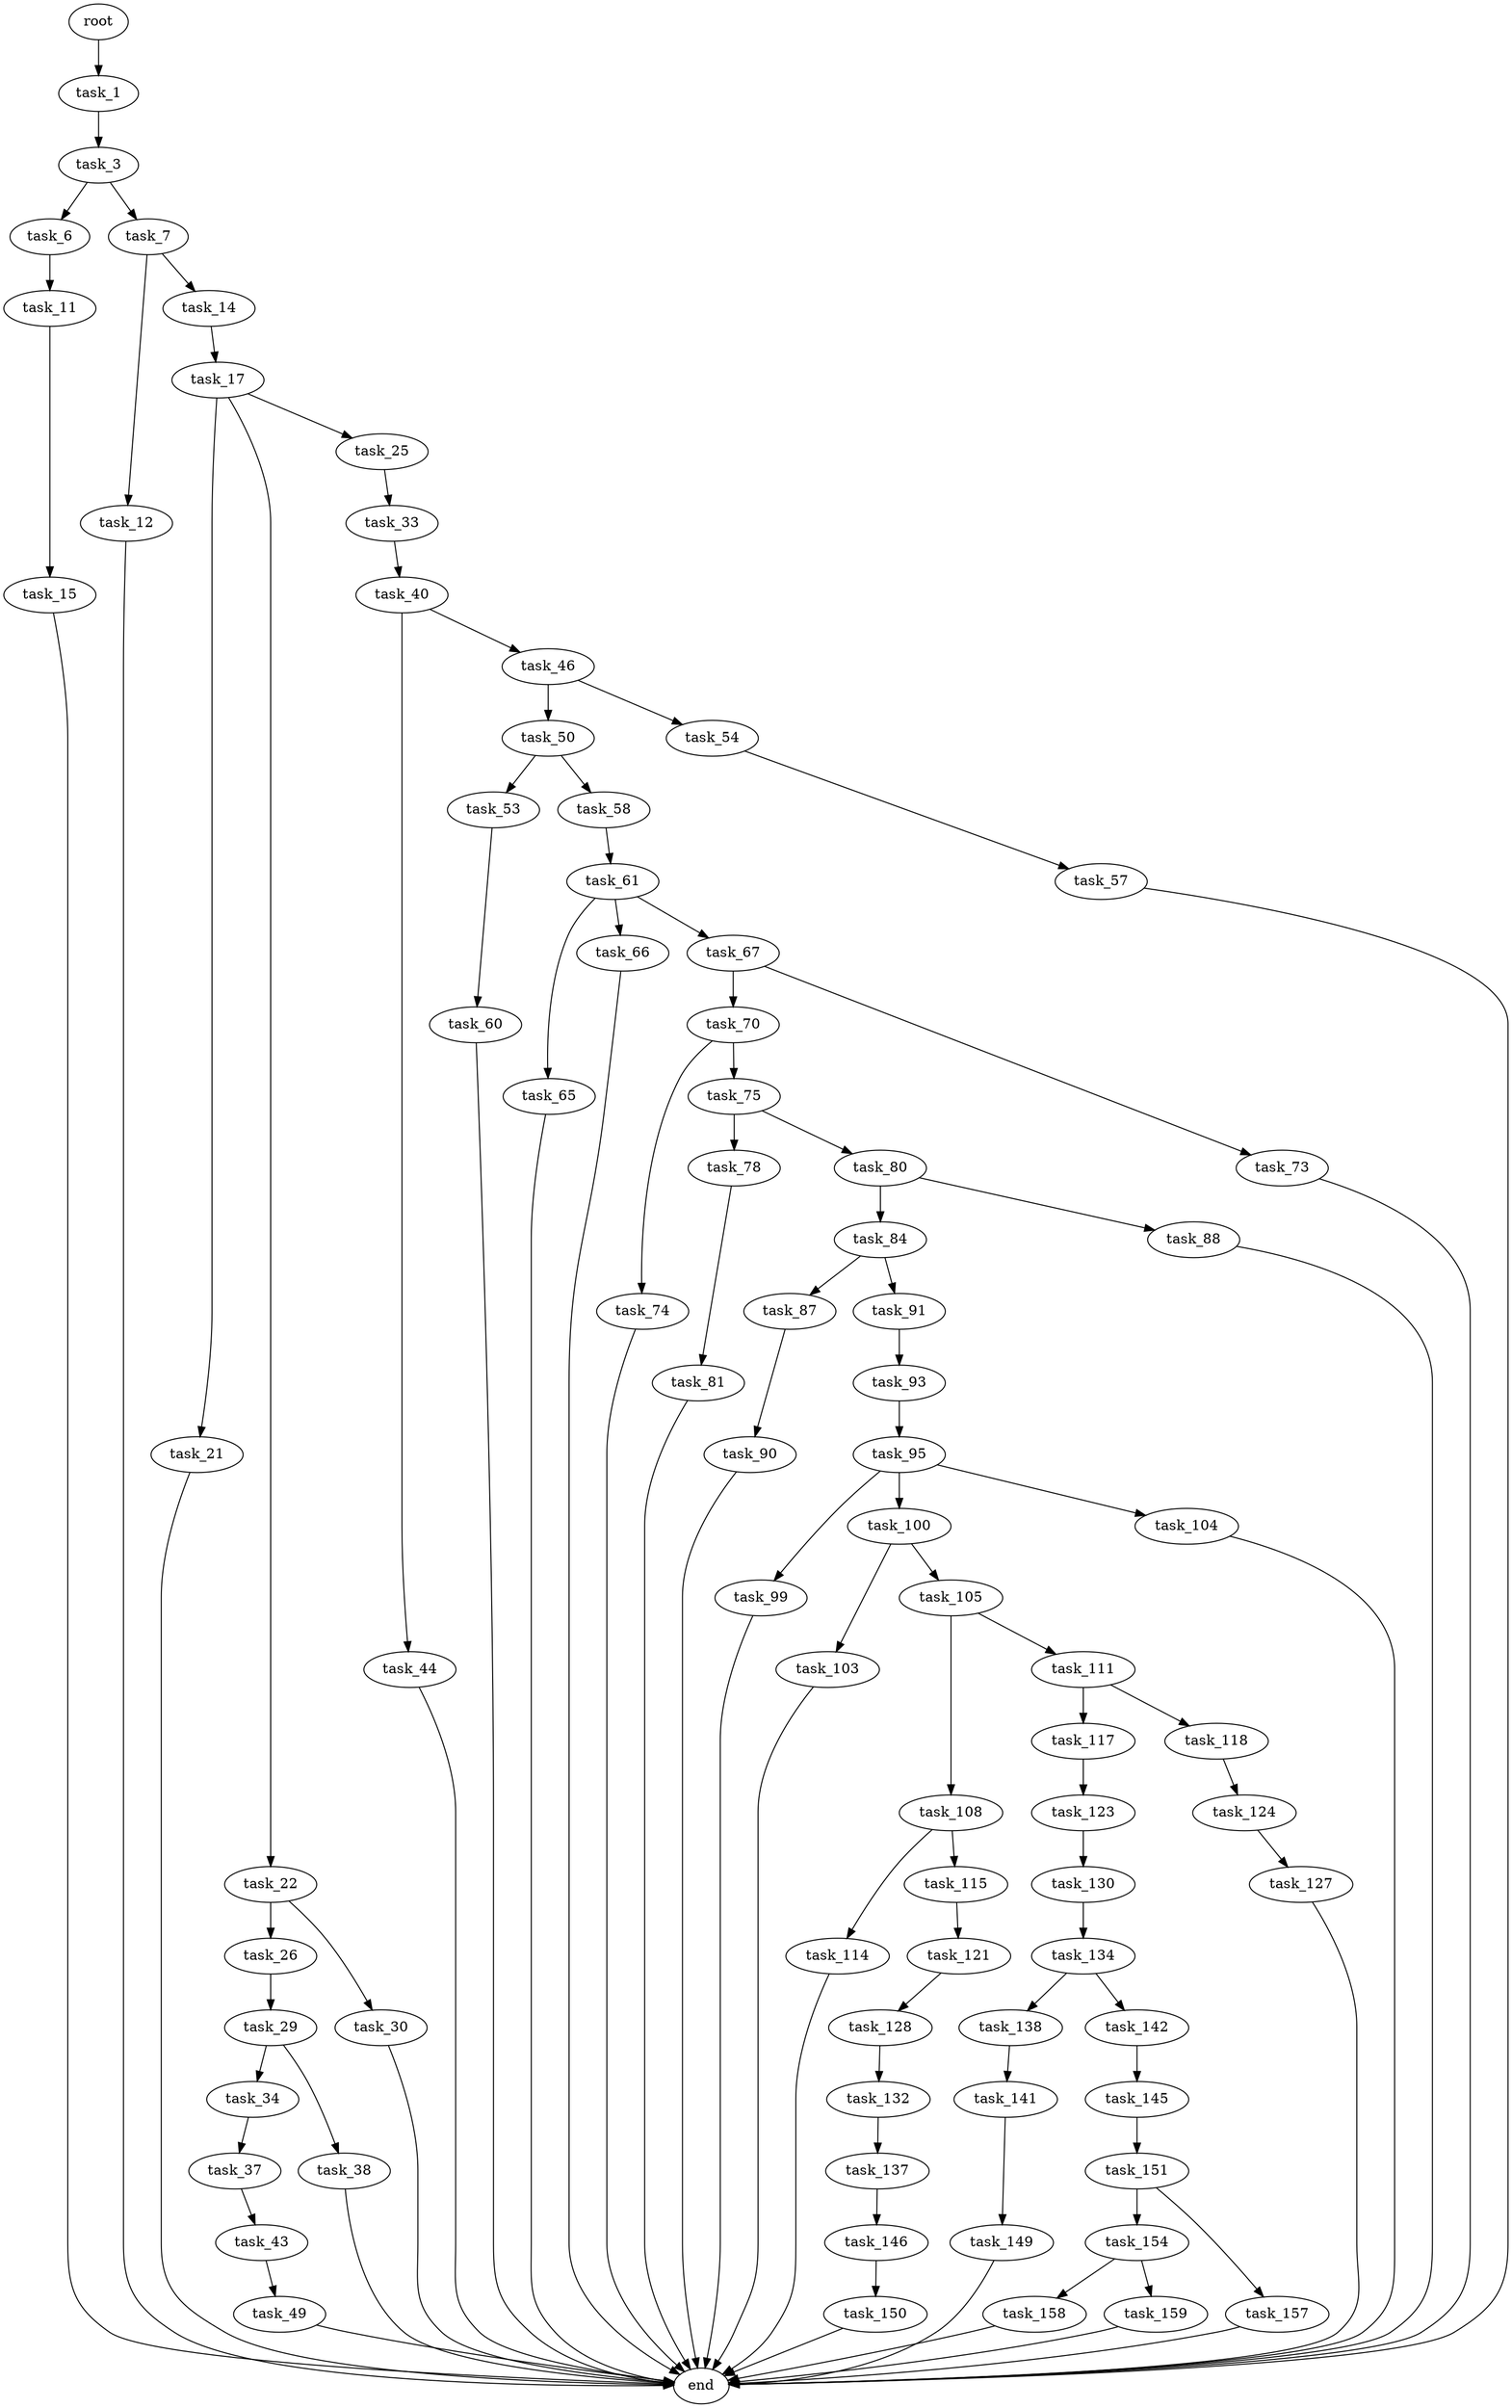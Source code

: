 digraph G {
  root [size="0.000000"];
  task_1 [size="464518836905.000000"];
  task_3 [size="1536916669.000000"];
  task_6 [size="381202392534.000000"];
  task_7 [size="10996143546.000000"];
  task_11 [size="134217728000.000000"];
  task_12 [size="8470714788.000000"];
  task_14 [size="17741694245.000000"];
  task_15 [size="628000422172.000000"];
  end [size="0.000000"];
  task_17 [size="134217728000.000000"];
  task_21 [size="16424842324.000000"];
  task_22 [size="4400612214.000000"];
  task_25 [size="263441145057.000000"];
  task_26 [size="68719476736.000000"];
  task_30 [size="16208397128.000000"];
  task_33 [size="836139504668.000000"];
  task_29 [size="368293445632.000000"];
  task_34 [size="68719476736.000000"];
  task_38 [size="451700570152.000000"];
  task_40 [size="782757789696.000000"];
  task_37 [size="1073741824000.000000"];
  task_43 [size="4257691044.000000"];
  task_44 [size="8589934592.000000"];
  task_46 [size="692690369676.000000"];
  task_49 [size="134217728000.000000"];
  task_50 [size="15164675665.000000"];
  task_54 [size="20933309618.000000"];
  task_53 [size="885743163284.000000"];
  task_58 [size="231928233984.000000"];
  task_60 [size="82462608924.000000"];
  task_57 [size="189969771045.000000"];
  task_61 [size="368293445632.000000"];
  task_65 [size="66386432994.000000"];
  task_66 [size="3036489093.000000"];
  task_67 [size="99362611490.000000"];
  task_70 [size="5287675644.000000"];
  task_73 [size="73427955240.000000"];
  task_74 [size="56199787158.000000"];
  task_75 [size="14529860074.000000"];
  task_78 [size="227504662681.000000"];
  task_80 [size="1073741824000.000000"];
  task_81 [size="231928233984.000000"];
  task_84 [size="68719476736.000000"];
  task_88 [size="27343465675.000000"];
  task_87 [size="231928233984.000000"];
  task_91 [size="231928233984.000000"];
  task_90 [size="28991029248.000000"];
  task_93 [size="4827532326.000000"];
  task_95 [size="1073741824000.000000"];
  task_99 [size="145507386048.000000"];
  task_100 [size="1073741824000.000000"];
  task_104 [size="2855300740.000000"];
  task_103 [size="33454201644.000000"];
  task_105 [size="30986250551.000000"];
  task_108 [size="152645986974.000000"];
  task_111 [size="1077947738353.000000"];
  task_114 [size="28991029248.000000"];
  task_115 [size="68719476736.000000"];
  task_117 [size="424312060050.000000"];
  task_118 [size="134217728000.000000"];
  task_121 [size="1785688798.000000"];
  task_123 [size="549755813888.000000"];
  task_124 [size="134217728000.000000"];
  task_128 [size="32831366738.000000"];
  task_130 [size="134217728000.000000"];
  task_127 [size="6569128277.000000"];
  task_132 [size="1073741824000.000000"];
  task_134 [size="99532770089.000000"];
  task_137 [size="68719476736.000000"];
  task_138 [size="3989623547.000000"];
  task_142 [size="624724781675.000000"];
  task_146 [size="8589934592.000000"];
  task_141 [size="368293445632.000000"];
  task_149 [size="368293445632.000000"];
  task_145 [size="12151765439.000000"];
  task_151 [size="549755813888.000000"];
  task_150 [size="8229710013.000000"];
  task_154 [size="1011683133651.000000"];
  task_157 [size="183103124308.000000"];
  task_158 [size="1073741824000.000000"];
  task_159 [size="134217728000.000000"];

  root -> task_1 [size="1.000000"];
  task_1 -> task_3 [size="301989888.000000"];
  task_3 -> task_6 [size="134217728.000000"];
  task_3 -> task_7 [size="134217728.000000"];
  task_6 -> task_11 [size="411041792.000000"];
  task_7 -> task_12 [size="679477248.000000"];
  task_7 -> task_14 [size="679477248.000000"];
  task_11 -> task_15 [size="209715200.000000"];
  task_12 -> end [size="1.000000"];
  task_14 -> task_17 [size="33554432.000000"];
  task_15 -> end [size="1.000000"];
  task_17 -> task_21 [size="209715200.000000"];
  task_17 -> task_22 [size="209715200.000000"];
  task_17 -> task_25 [size="209715200.000000"];
  task_21 -> end [size="1.000000"];
  task_22 -> task_26 [size="209715200.000000"];
  task_22 -> task_30 [size="209715200.000000"];
  task_25 -> task_33 [size="209715200.000000"];
  task_26 -> task_29 [size="134217728.000000"];
  task_30 -> end [size="1.000000"];
  task_33 -> task_40 [size="536870912.000000"];
  task_29 -> task_34 [size="411041792.000000"];
  task_29 -> task_38 [size="411041792.000000"];
  task_34 -> task_37 [size="134217728.000000"];
  task_38 -> end [size="1.000000"];
  task_40 -> task_44 [size="679477248.000000"];
  task_40 -> task_46 [size="679477248.000000"];
  task_37 -> task_43 [size="838860800.000000"];
  task_43 -> task_49 [size="134217728.000000"];
  task_44 -> end [size="1.000000"];
  task_46 -> task_50 [size="679477248.000000"];
  task_46 -> task_54 [size="679477248.000000"];
  task_49 -> end [size="1.000000"];
  task_50 -> task_53 [size="301989888.000000"];
  task_50 -> task_58 [size="301989888.000000"];
  task_54 -> task_57 [size="411041792.000000"];
  task_53 -> task_60 [size="838860800.000000"];
  task_58 -> task_61 [size="301989888.000000"];
  task_60 -> end [size="1.000000"];
  task_57 -> end [size="1.000000"];
  task_61 -> task_65 [size="411041792.000000"];
  task_61 -> task_66 [size="411041792.000000"];
  task_61 -> task_67 [size="411041792.000000"];
  task_65 -> end [size="1.000000"];
  task_66 -> end [size="1.000000"];
  task_67 -> task_70 [size="301989888.000000"];
  task_67 -> task_73 [size="301989888.000000"];
  task_70 -> task_74 [size="411041792.000000"];
  task_70 -> task_75 [size="411041792.000000"];
  task_73 -> end [size="1.000000"];
  task_74 -> end [size="1.000000"];
  task_75 -> task_78 [size="679477248.000000"];
  task_75 -> task_80 [size="679477248.000000"];
  task_78 -> task_81 [size="301989888.000000"];
  task_80 -> task_84 [size="838860800.000000"];
  task_80 -> task_88 [size="838860800.000000"];
  task_81 -> end [size="1.000000"];
  task_84 -> task_87 [size="134217728.000000"];
  task_84 -> task_91 [size="134217728.000000"];
  task_88 -> end [size="1.000000"];
  task_87 -> task_90 [size="301989888.000000"];
  task_91 -> task_93 [size="301989888.000000"];
  task_90 -> end [size="1.000000"];
  task_93 -> task_95 [size="134217728.000000"];
  task_95 -> task_99 [size="838860800.000000"];
  task_95 -> task_100 [size="838860800.000000"];
  task_95 -> task_104 [size="838860800.000000"];
  task_99 -> end [size="1.000000"];
  task_100 -> task_103 [size="838860800.000000"];
  task_100 -> task_105 [size="838860800.000000"];
  task_104 -> end [size="1.000000"];
  task_103 -> end [size="1.000000"];
  task_105 -> task_108 [size="33554432.000000"];
  task_105 -> task_111 [size="33554432.000000"];
  task_108 -> task_114 [size="301989888.000000"];
  task_108 -> task_115 [size="301989888.000000"];
  task_111 -> task_117 [size="838860800.000000"];
  task_111 -> task_118 [size="838860800.000000"];
  task_114 -> end [size="1.000000"];
  task_115 -> task_121 [size="134217728.000000"];
  task_117 -> task_123 [size="301989888.000000"];
  task_118 -> task_124 [size="209715200.000000"];
  task_121 -> task_128 [size="75497472.000000"];
  task_123 -> task_130 [size="536870912.000000"];
  task_124 -> task_127 [size="209715200.000000"];
  task_128 -> task_132 [size="679477248.000000"];
  task_130 -> task_134 [size="209715200.000000"];
  task_127 -> end [size="1.000000"];
  task_132 -> task_137 [size="838860800.000000"];
  task_134 -> task_138 [size="209715200.000000"];
  task_134 -> task_142 [size="209715200.000000"];
  task_137 -> task_146 [size="134217728.000000"];
  task_138 -> task_141 [size="75497472.000000"];
  task_142 -> task_145 [size="411041792.000000"];
  task_146 -> task_150 [size="33554432.000000"];
  task_141 -> task_149 [size="411041792.000000"];
  task_149 -> end [size="1.000000"];
  task_145 -> task_151 [size="33554432.000000"];
  task_151 -> task_154 [size="536870912.000000"];
  task_151 -> task_157 [size="536870912.000000"];
  task_150 -> end [size="1.000000"];
  task_154 -> task_158 [size="838860800.000000"];
  task_154 -> task_159 [size="838860800.000000"];
  task_157 -> end [size="1.000000"];
  task_158 -> end [size="1.000000"];
  task_159 -> end [size="1.000000"];
}

